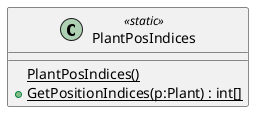 @startuml
class PlantPosIndices <<static>> {
    {static} PlantPosIndices()
    + {static} GetPositionIndices(p:Plant) : int[]
}
@enduml
